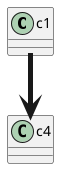 {
  "sha1": "h00g3era2g0m2y8c7fb7rxfeh0myzy2",
  "insertion": {
    "when": "2024-06-03T18:59:28.983Z",
    "url": "http://plantuml.sourceforge.net/qa/?qa=6423/can-i-set-arrow-thickness-on-a-component-diagram",
    "user": "plantuml@gmail.com"
  }
}
@startuml
class c1
c1 -[thickness=5]-> c4
@enduml
